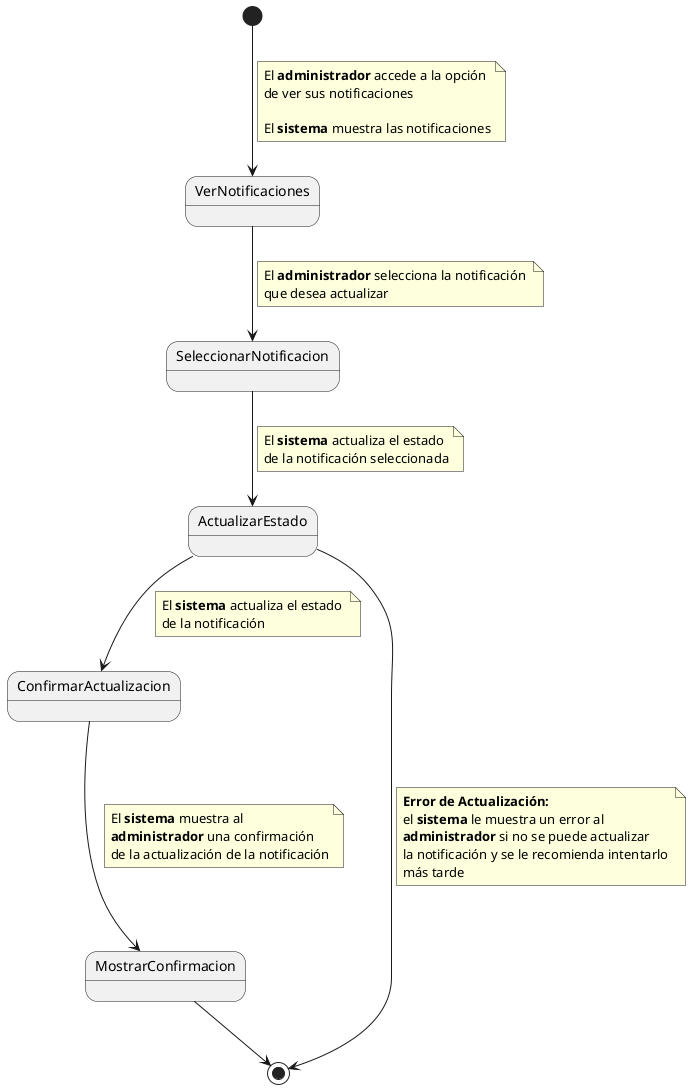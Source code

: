 @startuml

[*] --> VerNotificaciones
note on link
 El **administrador** accede a la opción 
 de ver sus notificaciones

 El **sistema** muestra las notificaciones
end note

VerNotificaciones --> SeleccionarNotificacion
note on link
 El **administrador** selecciona la notificación 
 que desea actualizar
end note

SeleccionarNotificacion --> ActualizarEstado
note on link
 El **sistema** actualiza el estado 
 de la notificación seleccionada
end note

ActualizarEstado --> ConfirmarActualizacion
note on link
 El **sistema** actualiza el estado 
 de la notificación
end note

ActualizarEstado --> [*]
note on link
**Error de Actualización:**
el **sistema** le muestra un error al 
**administrador** si no se puede actualizar 
la notificación y se le recomienda intentarlo 
más tarde
end note

ConfirmarActualizacion ---> MostrarConfirmacion
note on link
El **sistema** muestra al 
**administrador** una confirmación 
de la actualización de la notificación
end note

MostrarConfirmacion --> [*]
@enduml
